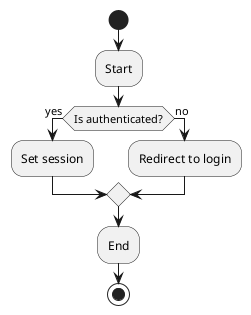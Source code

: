 @startuml

start

:Start;

if (Is authenticated?) then (yes)
  :Set session;
else (no)
  :Redirect to login;
endif

:End;

stop

@enduml
